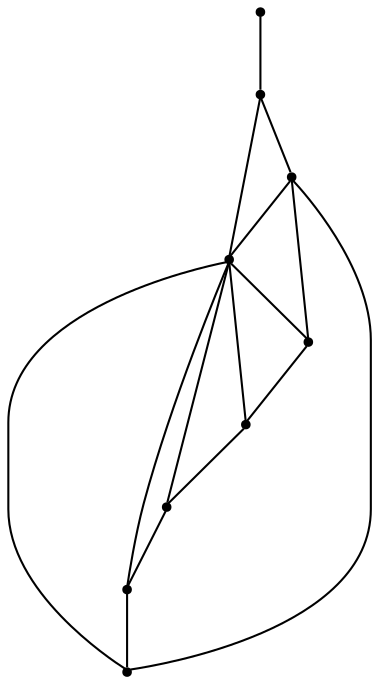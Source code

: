 graph {
  node [shape=point,comment="{\"directed\":false,\"doi\":\"10.1007/978-3-319-27261-0_13\",\"figure\":\"5 (3)\"}"]

  v0 [pos="967.7374718141126,484.31880862787125"]
  v1 [pos="1127.483786047444,580.1642016072645"]
  v2 [pos="1127.483786047444,612.1147007381571"]
  v3 [pos="935.7897128335248,612.1147007381571"]
  v4 [pos="871.8899026541549,612.1147007381571"]
  v5 [pos="807.9922544809865,580.1642016072644"]
  v6 [pos="807.9922544809865,612.1147007381571"]
  v7 [pos="712.1457504270252,580.1642016072644"]
  v8 [pos="680.1958453373402,580.1642016072645"]

  v1 -- v0 [id="-2",pos="1127.483786047444,580.1642016072645 967.7374718141126,484.31880862787125 967.7374718141126,484.31880862787125 967.7374718141126,484.31880862787125"]
  v8 -- v7 [id="-8",pos="680.1958453373402,580.1642016072645 712.1457504270252,580.1642016072644 712.1457504270252,580.1642016072644 712.1457504270252,580.1642016072644"]
  v7 -- v5 [id="-9",pos="712.1457504270252,580.1642016072644 807.9922544809865,580.1642016072644 807.9922544809865,580.1642016072644 807.9922544809865,580.1642016072644"]
  v5 -- v1 [id="-10",pos="807.9922544809865,580.1642016072644 1127.483786047444,580.1642016072645 1127.483786047444,580.1642016072645 1127.483786047444,580.1642016072645"]
  v7 -- v0 [id="-13",pos="712.1457504270252,580.1642016072644 712.1467837388128,548.2178356728666 712.1467837388128,548.2178356728666 712.1467837388128,548.2178356728666 967.7374718141126,484.31880862787125 967.7374718141126,484.31880862787125 967.7374718141126,484.31880862787125"]
  v0 -- v6 [id="-16",pos="967.7374718141126,484.31880862787125 807.9922544809865,612.1147007381571 807.9922544809865,612.1147007381571 807.9922544809865,612.1147007381571"]
  v6 -- v4 [id="-17",pos="807.9922544809865,612.1147007381571 871.8899026541549,612.1147007381571 871.8899026541549,612.1147007381571 871.8899026541549,612.1147007381571"]
  v4 -- v3 [id="-18",pos="871.8899026541549,612.1147007381571 935.7897128335248,612.1147007381571 935.7897128335248,612.1147007381571 935.7897128335248,612.1147007381571"]
  v3 -- v2 [id="-19",pos="935.7897128335248,612.1147007381571 1127.483786047444,612.1147007381571 1127.483786047444,612.1147007381571 1127.483786047444,612.1147007381571"]
  v2 -- v0 [id="-20",pos="1127.483786047444,612.1147007381571 967.7374718141126,484.31880862787125 967.7374718141126,484.31880862787125 967.7374718141126,484.31880862787125"]
  v5 -- v6 [id="-22",pos="807.9922544809865,580.1642016072644 807.9922544809865,612.1147007381571 807.9922544809865,612.1147007381571 807.9922544809865,612.1147007381571"]
  v5 -- v0 [id="-23",pos="807.9922544809865,580.1642016072644 967.7374718141126,484.31880862787125 967.7374718141126,484.31880862787125 967.7374718141126,484.31880862787125"]
  v0 -- v4 [id="-26",pos="967.7374718141126,484.31880862787125 871.8899026541549,612.1147007381571 871.8899026541549,612.1147007381571 871.8899026541549,612.1147007381571"]
  v0 -- v3 [id="-30",pos="967.7374718141126,484.31880862787125 935.7897128335248,612.1147007381571 935.7897128335248,612.1147007381571 935.7897128335248,612.1147007381571"]
  v2 -- v1 [id="-35",pos="1127.483786047444,612.1147007381571 1127.483786047444,580.1642016072645 1127.483786047444,580.1642016072645 1127.483786047444,580.1642016072645"]
}